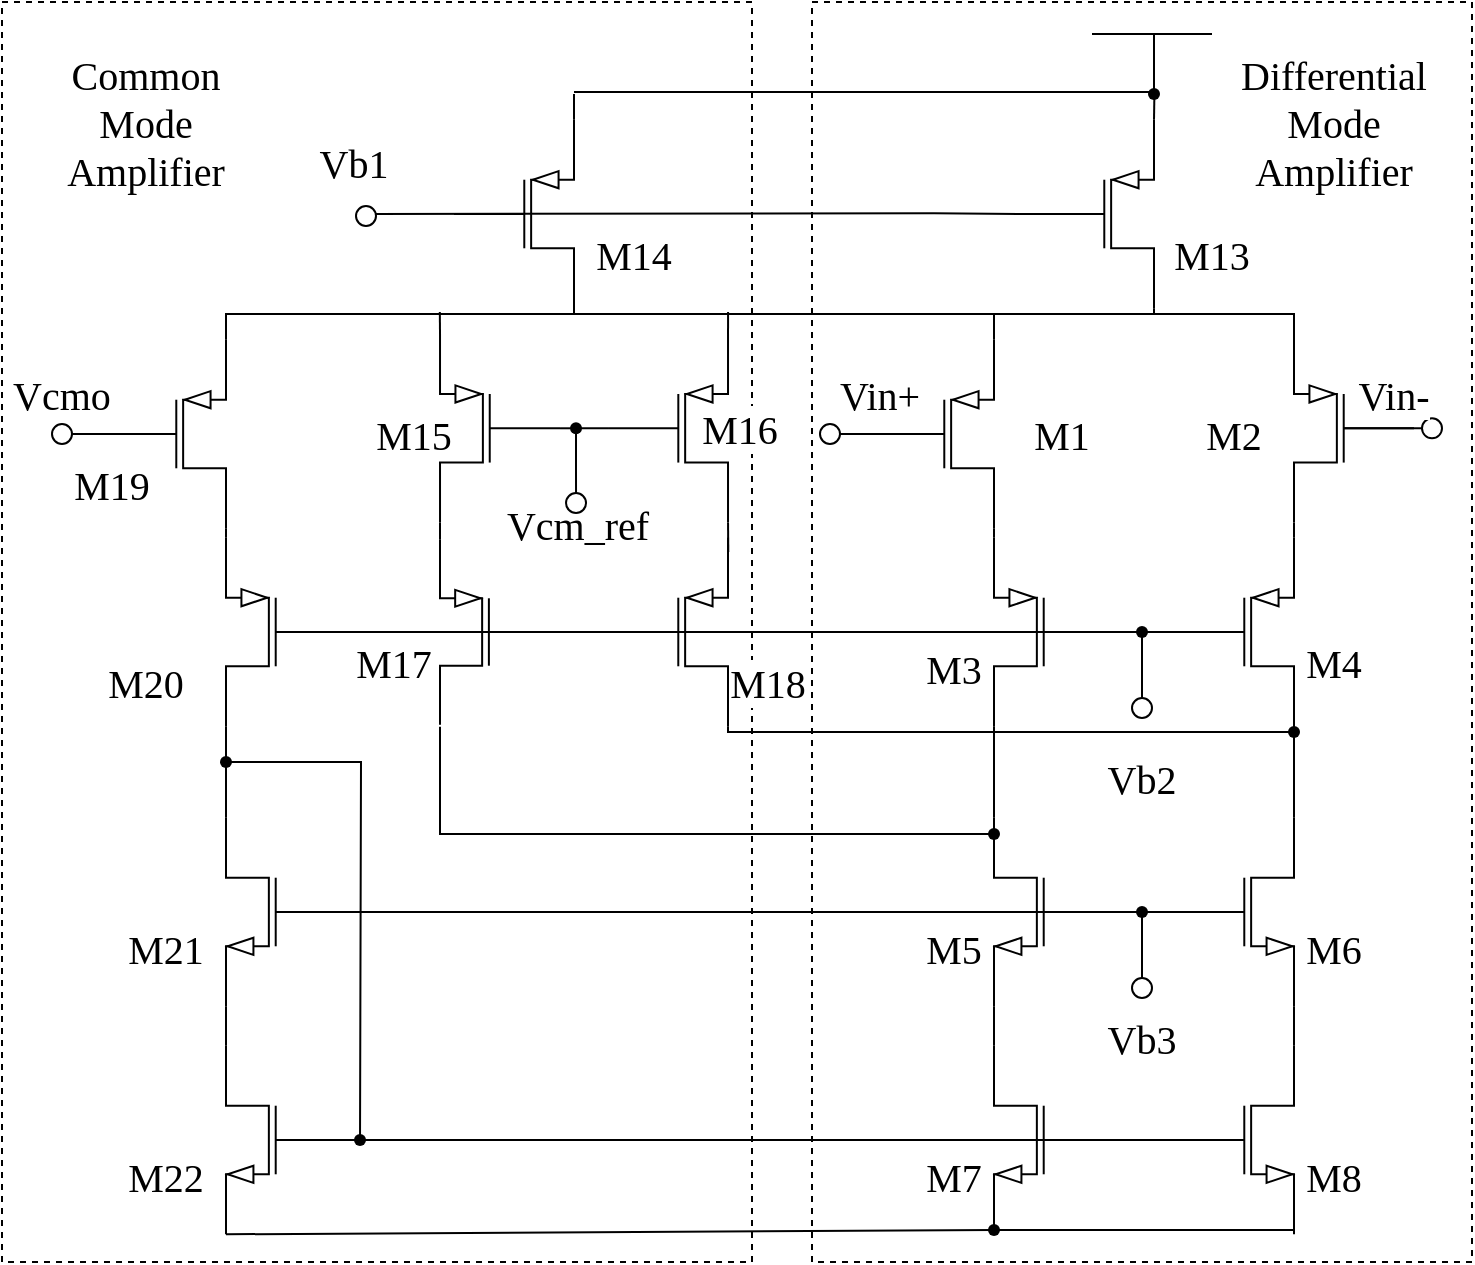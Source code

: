 <mxfile version="24.9.3">
  <diagram name="第 1 页" id="_vfEqkuIPtF0k-6MjBZb">
    <mxGraphModel dx="1077" dy="588" grid="1" gridSize="10" guides="1" tooltips="1" connect="1" arrows="1" fold="1" page="1" pageScale="1" pageWidth="827" pageHeight="1169" math="0" shadow="0">
      <root>
        <mxCell id="0" />
        <mxCell id="1" parent="0" />
        <mxCell id="kix75phdpvYNx26Edn90-56" value="" style="rounded=0;whiteSpace=wrap;html=1;fontFamily=Helvetica;fontSize=11;fontColor=default;labelBackgroundColor=default;fillColor=none;dashed=1;" parent="1" vertex="1">
          <mxGeometry x="20" y="45" width="375" height="630" as="geometry" />
        </mxCell>
        <mxCell id="kix75phdpvYNx26Edn90-54" value="" style="rounded=0;whiteSpace=wrap;html=1;fontFamily=Helvetica;fontSize=11;fontColor=default;labelBackgroundColor=default;fillColor=none;dashed=1;" parent="1" vertex="1">
          <mxGeometry x="425" y="45" width="330" height="630" as="geometry" />
        </mxCell>
        <mxCell id="2-OeauLspyQQJwICCulJ-83" value="" style="ellipse;whiteSpace=wrap;html=1;aspect=fixed;fontFamily=Helvetica;fontSize=11;fontColor=default;labelBackgroundColor=default;" parent="1" vertex="1">
          <mxGeometry x="429" y="256" width="10" height="10" as="geometry" />
        </mxCell>
        <mxCell id="2-OeauLspyQQJwICCulJ-5" style="edgeStyle=orthogonalEdgeStyle;rounded=0;orthogonalLoop=1;jettySize=auto;html=1;exitX=1;exitY=0;exitDx=0;exitDy=0;exitPerimeter=0;endArrow=none;endFill=0;" parent="1" source="2-OeauLspyQQJwICCulJ-1" edge="1">
          <mxGeometry relative="1" as="geometry">
            <mxPoint x="596.2" y="91" as="targetPoint" />
          </mxGeometry>
        </mxCell>
        <mxCell id="2-OeauLspyQQJwICCulJ-1" value="" style="verticalLabelPosition=bottom;shadow=0;dashed=0;align=center;html=1;verticalAlign=top;shape=mxgraph.electrical.transistors.pmos;pointerEvents=1;" parent="1" vertex="1">
          <mxGeometry x="536" y="101" width="60" height="100" as="geometry" />
        </mxCell>
        <mxCell id="2-OeauLspyQQJwICCulJ-2" value="" style="endArrow=none;html=1;rounded=0;" parent="1" edge="1">
          <mxGeometry width="50" height="50" relative="1" as="geometry">
            <mxPoint x="565" y="61" as="sourcePoint" />
            <mxPoint x="625" y="61" as="targetPoint" />
          </mxGeometry>
        </mxCell>
        <mxCell id="2-OeauLspyQQJwICCulJ-3" value="" style="endArrow=none;html=1;rounded=0;" parent="1" edge="1">
          <mxGeometry width="50" height="50" relative="1" as="geometry">
            <mxPoint x="330" y="90" as="sourcePoint" />
            <mxPoint x="596" y="90" as="targetPoint" />
            <Array as="points">
              <mxPoint x="596" y="90" />
            </Array>
          </mxGeometry>
        </mxCell>
        <mxCell id="2-OeauLspyQQJwICCulJ-4" value="" style="endArrow=none;html=1;rounded=0;" parent="1" source="2-OeauLspyQQJwICCulJ-11" edge="1">
          <mxGeometry width="50" height="50" relative="1" as="geometry">
            <mxPoint x="596" y="91" as="sourcePoint" />
            <mxPoint x="596" y="61" as="targetPoint" />
          </mxGeometry>
        </mxCell>
        <mxCell id="2-OeauLspyQQJwICCulJ-6" value="" style="verticalLabelPosition=bottom;shadow=0;dashed=0;align=center;html=1;verticalAlign=top;shape=mxgraph.electrical.transistors.pmos;pointerEvents=1;" parent="1" vertex="1">
          <mxGeometry x="246" y="101" width="60" height="100" as="geometry" />
        </mxCell>
        <mxCell id="2-OeauLspyQQJwICCulJ-10" value="" style="endArrow=none;html=1;rounded=0;" parent="1" target="2-OeauLspyQQJwICCulJ-11" edge="1">
          <mxGeometry width="50" height="50" relative="1" as="geometry">
            <mxPoint x="596" y="91" as="sourcePoint" />
            <mxPoint x="596" y="61" as="targetPoint" />
          </mxGeometry>
        </mxCell>
        <mxCell id="2-OeauLspyQQJwICCulJ-11" value="" style="shape=waypoint;sketch=0;fillStyle=solid;size=6;pointerEvents=1;points=[];fillColor=none;resizable=0;rotatable=0;perimeter=centerPerimeter;snapToPoint=1;fontFamily=Helvetica;fontSize=11;fontColor=default;labelBackgroundColor=default;" parent="1" vertex="1">
          <mxGeometry x="586" y="81" width="20" height="20" as="geometry" />
        </mxCell>
        <mxCell id="2-OeauLspyQQJwICCulJ-16" style="edgeStyle=orthogonalEdgeStyle;shape=connector;rounded=0;orthogonalLoop=1;jettySize=auto;html=1;exitX=1;exitY=0;exitDx=0;exitDy=0;exitPerimeter=0;strokeColor=default;align=center;verticalAlign=middle;fontFamily=Helvetica;fontSize=11;fontColor=default;labelBackgroundColor=default;endArrow=none;endFill=0;entryX=1;entryY=1;entryDx=0;entryDy=0;entryPerimeter=0;" parent="1" source="2-OeauLspyQQJwICCulJ-13" target="2-OeauLspyQQJwICCulJ-1" edge="1">
          <mxGeometry relative="1" as="geometry">
            <mxPoint x="515.667" y="201.0" as="targetPoint" />
            <Array as="points">
              <mxPoint x="516" y="201" />
              <mxPoint x="596" y="201" />
            </Array>
          </mxGeometry>
        </mxCell>
        <mxCell id="2-OeauLspyQQJwICCulJ-13" value="" style="verticalLabelPosition=bottom;shadow=0;dashed=0;align=center;html=1;verticalAlign=top;shape=mxgraph.electrical.transistors.pmos;pointerEvents=1;" parent="1" vertex="1">
          <mxGeometry x="456" y="211" width="60" height="100" as="geometry" />
        </mxCell>
        <mxCell id="2-OeauLspyQQJwICCulJ-18" style="edgeStyle=orthogonalEdgeStyle;shape=connector;rounded=0;orthogonalLoop=1;jettySize=auto;html=1;exitX=1;exitY=0;exitDx=0;exitDy=0;exitPerimeter=0;strokeColor=default;align=center;verticalAlign=middle;fontFamily=Helvetica;fontSize=11;fontColor=default;labelBackgroundColor=default;endArrow=none;endFill=0;" parent="1" source="2-OeauLspyQQJwICCulJ-17" edge="1">
          <mxGeometry relative="1" as="geometry">
            <mxPoint x="596" y="201" as="targetPoint" />
            <Array as="points">
              <mxPoint x="666" y="201" />
            </Array>
          </mxGeometry>
        </mxCell>
        <mxCell id="2-OeauLspyQQJwICCulJ-88" style="edgeStyle=orthogonalEdgeStyle;shape=connector;rounded=0;orthogonalLoop=1;jettySize=auto;html=1;exitX=0;exitY=0.5;exitDx=0;exitDy=0;exitPerimeter=0;entryX=0;entryY=0.5;entryDx=0;entryDy=0;strokeColor=default;align=center;verticalAlign=middle;fontFamily=Helvetica;fontSize=11;fontColor=default;labelBackgroundColor=default;endArrow=none;endFill=0;" parent="1" edge="1">
          <mxGeometry relative="1" as="geometry">
            <mxPoint x="691.0" y="258.14" as="sourcePoint" />
            <mxPoint x="731.0" y="258.14" as="targetPoint" />
            <Array as="points">
              <mxPoint x="712.01" y="258" />
            </Array>
          </mxGeometry>
        </mxCell>
        <mxCell id="2-OeauLspyQQJwICCulJ-17" value="" style="verticalLabelPosition=bottom;shadow=0;dashed=0;align=center;html=1;verticalAlign=top;shape=mxgraph.electrical.transistors.pmos;pointerEvents=1;flipV=0;flipH=1;" parent="1" vertex="1">
          <mxGeometry x="666" y="208.14" width="60" height="100" as="geometry" />
        </mxCell>
        <mxCell id="2-OeauLspyQQJwICCulJ-19" value="" style="verticalLabelPosition=bottom;shadow=0;dashed=0;align=center;html=1;verticalAlign=top;shape=mxgraph.electrical.transistors.pmos;pointerEvents=1;flipV=0;flipH=1;" parent="1" vertex="1">
          <mxGeometry x="516" y="310" width="60" height="100" as="geometry" />
        </mxCell>
        <mxCell id="2-OeauLspyQQJwICCulJ-30" value="" style="edgeStyle=orthogonalEdgeStyle;shape=connector;rounded=0;orthogonalLoop=1;jettySize=auto;html=1;strokeColor=default;align=center;verticalAlign=middle;fontFamily=Helvetica;fontSize=11;fontColor=default;labelBackgroundColor=default;endArrow=none;endFill=0;" parent="1" source="2-OeauLspyQQJwICCulJ-20" target="2-OeauLspyQQJwICCulJ-19" edge="1">
          <mxGeometry relative="1" as="geometry" />
        </mxCell>
        <mxCell id="2-OeauLspyQQJwICCulJ-20" value="" style="verticalLabelPosition=bottom;shadow=0;dashed=0;align=center;html=1;verticalAlign=top;shape=mxgraph.electrical.transistors.pmos;pointerEvents=1;" parent="1" vertex="1">
          <mxGeometry x="606" y="310" width="60" height="100" as="geometry" />
        </mxCell>
        <mxCell id="2-OeauLspyQQJwICCulJ-29" value="" style="edgeStyle=orthogonalEdgeStyle;shape=connector;rounded=0;orthogonalLoop=1;jettySize=auto;html=1;strokeColor=default;align=center;verticalAlign=middle;fontFamily=Helvetica;fontSize=11;fontColor=default;labelBackgroundColor=default;endArrow=none;endFill=0;" parent="1" source="2-OeauLspyQQJwICCulJ-21" target="2-OeauLspyQQJwICCulJ-22" edge="1">
          <mxGeometry relative="1" as="geometry" />
        </mxCell>
        <mxCell id="2-OeauLspyQQJwICCulJ-21" value="" style="verticalLabelPosition=bottom;shadow=0;dashed=0;align=center;html=1;verticalAlign=top;shape=mxgraph.electrical.transistors.nmos;pointerEvents=1;fontFamily=Helvetica;fontSize=11;fontColor=default;labelBackgroundColor=default;" parent="1" vertex="1">
          <mxGeometry x="606" y="450" width="60" height="100" as="geometry" />
        </mxCell>
        <mxCell id="2-OeauLspyQQJwICCulJ-22" value="" style="verticalLabelPosition=bottom;shadow=0;dashed=0;align=center;html=1;verticalAlign=top;shape=mxgraph.electrical.transistors.nmos;pointerEvents=1;fontFamily=Helvetica;fontSize=11;fontColor=default;labelBackgroundColor=default;flipH=1;" parent="1" vertex="1">
          <mxGeometry x="516" y="450" width="60" height="100" as="geometry" />
        </mxCell>
        <mxCell id="2-OeauLspyQQJwICCulJ-28" value="" style="edgeStyle=orthogonalEdgeStyle;shape=connector;rounded=0;orthogonalLoop=1;jettySize=auto;html=1;strokeColor=default;align=center;verticalAlign=middle;fontFamily=Helvetica;fontSize=11;fontColor=default;labelBackgroundColor=default;endArrow=none;endFill=0;" parent="1" source="2-OeauLspyQQJwICCulJ-23" target="2-OeauLspyQQJwICCulJ-24" edge="1">
          <mxGeometry relative="1" as="geometry" />
        </mxCell>
        <mxCell id="2-OeauLspyQQJwICCulJ-23" value="" style="verticalLabelPosition=bottom;shadow=0;dashed=0;align=center;html=1;verticalAlign=top;shape=mxgraph.electrical.transistors.nmos;pointerEvents=1;fontFamily=Helvetica;fontSize=11;fontColor=default;labelBackgroundColor=default;flipH=1;" parent="1" vertex="1">
          <mxGeometry x="516" y="564" width="60" height="100" as="geometry" />
        </mxCell>
        <mxCell id="2-OeauLspyQQJwICCulJ-24" value="" style="verticalLabelPosition=bottom;shadow=0;dashed=0;align=center;html=1;verticalAlign=top;shape=mxgraph.electrical.transistors.nmos;pointerEvents=1;fontFamily=Helvetica;fontSize=11;fontColor=default;labelBackgroundColor=default;flipH=0;" parent="1" vertex="1">
          <mxGeometry x="606" y="564" width="60" height="100" as="geometry" />
        </mxCell>
        <mxCell id="2-OeauLspyQQJwICCulJ-25" style="edgeStyle=orthogonalEdgeStyle;shape=connector;rounded=0;orthogonalLoop=1;jettySize=auto;html=1;exitX=1;exitY=1;exitDx=0;exitDy=0;exitPerimeter=0;entryX=1;entryY=0;entryDx=0;entryDy=0;entryPerimeter=0;strokeColor=default;align=center;verticalAlign=middle;fontFamily=Helvetica;fontSize=11;fontColor=default;labelBackgroundColor=default;endArrow=none;endFill=0;" parent="1" source="2-OeauLspyQQJwICCulJ-13" target="2-OeauLspyQQJwICCulJ-19" edge="1">
          <mxGeometry relative="1" as="geometry" />
        </mxCell>
        <mxCell id="2-OeauLspyQQJwICCulJ-26" style="edgeStyle=orthogonalEdgeStyle;shape=connector;rounded=0;orthogonalLoop=1;jettySize=auto;html=1;exitDx=0;exitDy=0;exitPerimeter=0;entryX=1;entryY=0;entryDx=0;entryDy=0;entryPerimeter=0;strokeColor=default;align=center;verticalAlign=middle;fontFamily=Helvetica;fontSize=11;fontColor=default;labelBackgroundColor=default;endArrow=none;endFill=0;" parent="1" target="2-OeauLspyQQJwICCulJ-22" edge="1">
          <mxGeometry relative="1" as="geometry">
            <mxPoint x="516" y="425" as="sourcePoint" />
          </mxGeometry>
        </mxCell>
        <mxCell id="2-OeauLspyQQJwICCulJ-27" style="edgeStyle=orthogonalEdgeStyle;shape=connector;rounded=0;orthogonalLoop=1;jettySize=auto;html=1;exitX=1;exitY=1;exitDx=0;exitDy=0;exitPerimeter=0;entryX=1;entryY=0;entryDx=0;entryDy=0;entryPerimeter=0;strokeColor=default;align=center;verticalAlign=middle;fontFamily=Helvetica;fontSize=11;fontColor=default;labelBackgroundColor=default;endArrow=none;endFill=0;" parent="1" source="2-OeauLspyQQJwICCulJ-22" target="2-OeauLspyQQJwICCulJ-23" edge="1">
          <mxGeometry relative="1" as="geometry" />
        </mxCell>
        <mxCell id="2-OeauLspyQQJwICCulJ-32" style="edgeStyle=orthogonalEdgeStyle;shape=connector;rounded=0;orthogonalLoop=1;jettySize=auto;html=1;exitX=1;exitY=0;exitDx=0;exitDy=0;exitPerimeter=0;entryX=1;entryY=1;entryDx=0;entryDy=0;entryPerimeter=0;strokeColor=default;align=center;verticalAlign=middle;fontFamily=Helvetica;fontSize=11;fontColor=default;labelBackgroundColor=default;endArrow=none;endFill=0;" parent="1" source="2-OeauLspyQQJwICCulJ-20" target="2-OeauLspyQQJwICCulJ-17" edge="1">
          <mxGeometry relative="1" as="geometry" />
        </mxCell>
        <mxCell id="2-OeauLspyQQJwICCulJ-33" style="edgeStyle=orthogonalEdgeStyle;shape=connector;rounded=0;orthogonalLoop=1;jettySize=auto;html=1;exitDx=0;exitDy=0;exitPerimeter=0;entryX=1;entryY=0;entryDx=0;entryDy=0;entryPerimeter=0;strokeColor=default;align=center;verticalAlign=middle;fontFamily=Helvetica;fontSize=11;fontColor=default;labelBackgroundColor=default;endArrow=none;endFill=0;" parent="1" target="2-OeauLspyQQJwICCulJ-21" edge="1">
          <mxGeometry relative="1" as="geometry">
            <mxPoint x="666" y="425" as="sourcePoint" />
          </mxGeometry>
        </mxCell>
        <mxCell id="2-OeauLspyQQJwICCulJ-34" style="edgeStyle=orthogonalEdgeStyle;shape=connector;rounded=0;orthogonalLoop=1;jettySize=auto;html=1;exitX=1;exitY=1;exitDx=0;exitDy=0;exitPerimeter=0;entryX=1;entryY=0;entryDx=0;entryDy=0;entryPerimeter=0;strokeColor=default;align=center;verticalAlign=middle;fontFamily=Helvetica;fontSize=11;fontColor=default;labelBackgroundColor=default;endArrow=none;endFill=0;" parent="1" source="2-OeauLspyQQJwICCulJ-21" target="2-OeauLspyQQJwICCulJ-24" edge="1">
          <mxGeometry relative="1" as="geometry" />
        </mxCell>
        <mxCell id="2-OeauLspyQQJwICCulJ-37" value="" style="endArrow=none;html=1;rounded=0;exitX=1;exitY=1;exitDx=0;exitDy=0;exitPerimeter=0;" parent="1" source="kix75phdpvYNx26Edn90-7" target="2-OeauLspyQQJwICCulJ-36" edge="1">
          <mxGeometry width="50" height="50" relative="1" as="geometry">
            <mxPoint x="316" y="661.143" as="sourcePoint" />
            <mxPoint x="896" y="661" as="targetPoint" />
            <Array as="points" />
          </mxGeometry>
        </mxCell>
        <mxCell id="2-OeauLspyQQJwICCulJ-36" value="" style="shape=waypoint;sketch=0;fillStyle=solid;size=6;pointerEvents=1;points=[];fillColor=none;resizable=0;rotatable=0;perimeter=centerPerimeter;snapToPoint=1;fontFamily=Helvetica;fontSize=11;fontColor=default;labelBackgroundColor=default;" parent="1" vertex="1">
          <mxGeometry x="506" y="649" width="20" height="20" as="geometry" />
        </mxCell>
        <mxCell id="2-OeauLspyQQJwICCulJ-39" value="" style="endArrow=none;html=1;rounded=0;" parent="1" source="2-OeauLspyQQJwICCulJ-36" edge="1">
          <mxGeometry width="50" height="50" relative="1" as="geometry">
            <mxPoint x="516" y="659" as="sourcePoint" />
            <mxPoint x="666" y="659" as="targetPoint" />
            <Array as="points" />
          </mxGeometry>
        </mxCell>
        <mxCell id="2-OeauLspyQQJwICCulJ-45" style="edgeStyle=orthogonalEdgeStyle;shape=connector;rounded=0;orthogonalLoop=1;jettySize=auto;html=1;exitX=1;exitY=0;exitDx=0;exitDy=0;exitPerimeter=0;entryX=0.271;entryY=0.272;entryDx=0;entryDy=0;entryPerimeter=0;strokeColor=default;align=center;verticalAlign=middle;fontFamily=Helvetica;fontSize=11;fontColor=default;labelBackgroundColor=default;endArrow=none;endFill=0;" parent="1" source="2-OeauLspyQQJwICCulJ-6" edge="1">
          <mxGeometry relative="1" as="geometry">
            <mxPoint x="306" y="91" as="targetPoint" />
          </mxGeometry>
        </mxCell>
        <mxCell id="2-OeauLspyQQJwICCulJ-54" value="" style="edgeStyle=orthogonalEdgeStyle;shape=connector;rounded=0;orthogonalLoop=1;jettySize=auto;html=1;exitDx=0;exitDy=0;exitPerimeter=0;entryDx=0;entryDy=0;entryPerimeter=0;strokeColor=default;align=center;verticalAlign=middle;fontFamily=Helvetica;fontSize=11;fontColor=default;labelBackgroundColor=default;endArrow=none;endFill=0;" parent="1" source="8Mx9UTNkvWLHWeWhvfJE-20" edge="1">
          <mxGeometry relative="1" as="geometry">
            <mxPoint x="666" y="407" as="sourcePoint" />
            <mxPoint x="666" y="425" as="targetPoint" />
          </mxGeometry>
        </mxCell>
        <mxCell id="2-OeauLspyQQJwICCulJ-57" value="" style="edgeStyle=orthogonalEdgeStyle;shape=connector;rounded=0;orthogonalLoop=1;jettySize=auto;html=1;exitX=1;exitY=1;exitDx=0;exitDy=0;exitPerimeter=0;entryDx=0;entryDy=0;entryPerimeter=0;strokeColor=default;align=center;verticalAlign=middle;fontFamily=Helvetica;fontSize=11;fontColor=default;labelBackgroundColor=default;endArrow=none;endFill=0;" parent="1" source="2-OeauLspyQQJwICCulJ-19" edge="1">
          <mxGeometry relative="1" as="geometry">
            <mxPoint x="516" y="407" as="sourcePoint" />
            <mxPoint x="516" y="425" as="targetPoint" />
          </mxGeometry>
        </mxCell>
        <mxCell id="2-OeauLspyQQJwICCulJ-70" value="" style="endArrow=none;html=1;rounded=0;entryX=0;entryY=0.5;entryDx=0;entryDy=0;entryPerimeter=0;" parent="1" target="2-OeauLspyQQJwICCulJ-1" edge="1">
          <mxGeometry width="50" height="50" relative="1" as="geometry">
            <mxPoint x="206" y="151" as="sourcePoint" />
            <mxPoint x="836" y="151" as="targetPoint" />
            <Array as="points">
              <mxPoint x="486" y="150.66" />
            </Array>
          </mxGeometry>
        </mxCell>
        <mxCell id="2-OeauLspyQQJwICCulJ-87" value="" style="ellipse;whiteSpace=wrap;html=1;aspect=fixed;fontFamily=Helvetica;fontSize=11;fontColor=default;labelBackgroundColor=default;" parent="1" vertex="1">
          <mxGeometry x="730" y="253.14" width="10" height="10" as="geometry" />
        </mxCell>
        <mxCell id="2-OeauLspyQQJwICCulJ-89" value="" style="ellipse;whiteSpace=wrap;html=1;aspect=fixed;fontFamily=Helvetica;fontSize=11;fontColor=default;labelBackgroundColor=default;" parent="1" vertex="1">
          <mxGeometry x="197" y="147" width="10" height="10" as="geometry" />
        </mxCell>
        <mxCell id="2-OeauLspyQQJwICCulJ-110" value="Vin+" style="text;html=1;align=center;verticalAlign=middle;whiteSpace=wrap;rounded=0;fontFamily=Times New Roman;fontSize=20;fontColor=default;labelBackgroundColor=default;" parent="1" vertex="1">
          <mxGeometry x="429" y="226" width="60" height="30" as="geometry" />
        </mxCell>
        <mxCell id="2-OeauLspyQQJwICCulJ-111" value="Vin-" style="text;html=1;align=center;verticalAlign=middle;whiteSpace=wrap;rounded=0;fontFamily=Times New Roman;fontSize=20;fontColor=default;labelBackgroundColor=default;" parent="1" vertex="1">
          <mxGeometry x="686.01" y="226" width="60" height="30" as="geometry" />
        </mxCell>
        <mxCell id="2-OeauLspyQQJwICCulJ-112" value="Vb1" style="text;html=1;align=center;verticalAlign=middle;whiteSpace=wrap;rounded=0;fontFamily=Times New Roman;fontSize=20;fontColor=default;labelBackgroundColor=default;" parent="1" vertex="1">
          <mxGeometry x="166.01" y="110" width="60" height="30" as="geometry" />
        </mxCell>
        <mxCell id="2-OeauLspyQQJwICCulJ-113" value="Vb2" style="text;html=1;align=center;verticalAlign=middle;whiteSpace=wrap;rounded=0;fontFamily=Times New Roman;fontSize=20;fontColor=default;labelBackgroundColor=default;" parent="1" vertex="1">
          <mxGeometry x="560" y="417.5" width="60" height="30" as="geometry" />
        </mxCell>
        <mxCell id="2-OeauLspyQQJwICCulJ-119" style="edgeStyle=orthogonalEdgeStyle;shape=connector;rounded=0;orthogonalLoop=1;jettySize=auto;html=1;strokeColor=default;align=center;verticalAlign=middle;fontFamily=Helvetica;fontSize=11;fontColor=default;labelBackgroundColor=default;endArrow=none;endFill=0;" parent="1" edge="1">
          <mxGeometry relative="1" as="geometry">
            <mxPoint x="590" y="360" as="targetPoint" />
            <mxPoint x="590.01" y="393" as="sourcePoint" />
          </mxGeometry>
        </mxCell>
        <mxCell id="2-OeauLspyQQJwICCulJ-120" value="" style="ellipse;whiteSpace=wrap;html=1;aspect=fixed;fontFamily=Helvetica;fontSize=11;fontColor=default;labelBackgroundColor=default;rotation=-90;" parent="1" vertex="1">
          <mxGeometry x="585" y="393" width="10" height="10" as="geometry" />
        </mxCell>
        <mxCell id="2-OeauLspyQQJwICCulJ-121" value="" style="shape=waypoint;sketch=0;fillStyle=solid;size=6;pointerEvents=1;points=[];fillColor=none;resizable=0;rotatable=0;perimeter=centerPerimeter;snapToPoint=1;fontFamily=Helvetica;fontSize=11;fontColor=default;labelBackgroundColor=default;rotation=-90;" parent="1" vertex="1">
          <mxGeometry x="580" y="350" width="20" height="20" as="geometry" />
        </mxCell>
        <mxCell id="2-OeauLspyQQJwICCulJ-123" value="" style="edgeStyle=orthogonalEdgeStyle;shape=connector;rounded=0;orthogonalLoop=1;jettySize=auto;html=1;strokeColor=default;align=center;verticalAlign=middle;fontFamily=Helvetica;fontSize=11;fontColor=default;labelBackgroundColor=default;endArrow=none;endFill=0;" parent="1" edge="1">
          <mxGeometry relative="1" as="geometry">
            <mxPoint x="606" y="500" as="sourcePoint" />
            <mxPoint x="576" y="500" as="targetPoint" />
          </mxGeometry>
        </mxCell>
        <mxCell id="2-OeauLspyQQJwICCulJ-124" value="Vb3" style="text;html=1;align=center;verticalAlign=middle;whiteSpace=wrap;rounded=0;fontFamily=Times New Roman;fontSize=20;fontColor=default;labelBackgroundColor=default;" parent="1" vertex="1">
          <mxGeometry x="560" y="547.5" width="60" height="30" as="geometry" />
        </mxCell>
        <mxCell id="2-OeauLspyQQJwICCulJ-125" style="edgeStyle=orthogonalEdgeStyle;shape=connector;rounded=0;orthogonalLoop=1;jettySize=auto;html=1;strokeColor=default;align=center;verticalAlign=middle;fontFamily=Helvetica;fontSize=11;fontColor=default;labelBackgroundColor=default;endArrow=none;endFill=0;" parent="1" source="2-OeauLspyQQJwICCulJ-126" edge="1">
          <mxGeometry relative="1" as="geometry">
            <mxPoint x="590" y="500" as="targetPoint" />
          </mxGeometry>
        </mxCell>
        <mxCell id="2-OeauLspyQQJwICCulJ-126" value="" style="ellipse;whiteSpace=wrap;html=1;aspect=fixed;fontFamily=Helvetica;fontSize=11;fontColor=default;labelBackgroundColor=default;rotation=-90;" parent="1" vertex="1">
          <mxGeometry x="585" y="533" width="10" height="10" as="geometry" />
        </mxCell>
        <mxCell id="2-OeauLspyQQJwICCulJ-127" value="" style="shape=waypoint;sketch=0;fillStyle=solid;size=6;pointerEvents=1;points=[];fillColor=none;resizable=0;rotatable=0;perimeter=centerPerimeter;snapToPoint=1;fontFamily=Helvetica;fontSize=11;fontColor=default;labelBackgroundColor=default;rotation=-90;" parent="1" vertex="1">
          <mxGeometry x="580" y="490" width="20" height="20" as="geometry" />
        </mxCell>
        <mxCell id="2-OeauLspyQQJwICCulJ-136" value="M1" style="text;html=1;align=center;verticalAlign=middle;whiteSpace=wrap;rounded=0;fontFamily=Times New Roman;fontSize=20;fontColor=default;labelBackgroundColor=default;" parent="1" vertex="1">
          <mxGeometry x="520" y="246" width="60" height="30" as="geometry" />
        </mxCell>
        <mxCell id="2-OeauLspyQQJwICCulJ-137" value="M2" style="text;html=1;align=center;verticalAlign=middle;whiteSpace=wrap;rounded=0;fontFamily=Times New Roman;fontSize=20;fontColor=default;labelBackgroundColor=default;" parent="1" vertex="1">
          <mxGeometry x="606" y="246" width="60" height="30" as="geometry" />
        </mxCell>
        <mxCell id="2-OeauLspyQQJwICCulJ-138" value="M3" style="text;html=1;align=center;verticalAlign=middle;whiteSpace=wrap;rounded=0;fontFamily=Times New Roman;fontSize=20;fontColor=default;labelBackgroundColor=default;" parent="1" vertex="1">
          <mxGeometry x="466" y="363" width="60" height="30" as="geometry" />
        </mxCell>
        <mxCell id="2-OeauLspyQQJwICCulJ-139" value="M4" style="text;html=1;align=center;verticalAlign=middle;whiteSpace=wrap;rounded=0;fontFamily=Times New Roman;fontSize=20;fontColor=default;labelBackgroundColor=default;" parent="1" vertex="1">
          <mxGeometry x="656" y="360" width="60" height="30" as="geometry" />
        </mxCell>
        <mxCell id="2-OeauLspyQQJwICCulJ-140" value="M5" style="text;html=1;align=center;verticalAlign=middle;whiteSpace=wrap;rounded=0;fontFamily=Times New Roman;fontSize=20;fontColor=default;labelBackgroundColor=default;" parent="1" vertex="1">
          <mxGeometry x="466" y="503" width="60" height="30" as="geometry" />
        </mxCell>
        <mxCell id="2-OeauLspyQQJwICCulJ-141" value="M6" style="text;html=1;align=center;verticalAlign=middle;whiteSpace=wrap;rounded=0;fontFamily=Times New Roman;fontSize=20;fontColor=default;labelBackgroundColor=default;" parent="1" vertex="1">
          <mxGeometry x="656" y="503" width="60" height="30" as="geometry" />
        </mxCell>
        <mxCell id="2-OeauLspyQQJwICCulJ-142" value="M7" style="text;html=1;align=center;verticalAlign=middle;whiteSpace=wrap;rounded=0;fontFamily=Times New Roman;fontSize=20;fontColor=default;labelBackgroundColor=default;" parent="1" vertex="1">
          <mxGeometry x="466" y="617" width="60" height="30" as="geometry" />
        </mxCell>
        <mxCell id="2-OeauLspyQQJwICCulJ-143" value="M8" style="text;html=1;align=center;verticalAlign=middle;whiteSpace=wrap;rounded=0;fontFamily=Times New Roman;fontSize=20;fontColor=default;labelBackgroundColor=default;" parent="1" vertex="1">
          <mxGeometry x="656" y="617" width="60" height="30" as="geometry" />
        </mxCell>
        <mxCell id="2-OeauLspyQQJwICCulJ-146" value="M14" style="text;html=1;align=center;verticalAlign=middle;whiteSpace=wrap;rounded=0;fontFamily=Times New Roman;fontSize=20;fontColor=default;labelBackgroundColor=default;" parent="1" vertex="1">
          <mxGeometry x="306" y="156" width="60" height="30" as="geometry" />
        </mxCell>
        <mxCell id="2-OeauLspyQQJwICCulJ-148" value="M13" style="text;html=1;align=center;verticalAlign=middle;whiteSpace=wrap;rounded=0;fontFamily=Times New Roman;fontSize=20;fontColor=default;labelBackgroundColor=default;" parent="1" vertex="1">
          <mxGeometry x="595" y="156" width="60" height="30" as="geometry" />
        </mxCell>
        <mxCell id="kix75phdpvYNx26Edn90-1" style="edgeStyle=orthogonalEdgeStyle;rounded=0;orthogonalLoop=1;jettySize=auto;html=1;exitX=0;exitY=0.5;exitDx=0;exitDy=0;exitPerimeter=0;entryX=1;entryY=0.5;entryDx=0;entryDy=0;endArrow=none;endFill=0;" parent="1" source="2-OeauLspyQQJwICCulJ-13" target="2-OeauLspyQQJwICCulJ-83" edge="1">
          <mxGeometry relative="1" as="geometry" />
        </mxCell>
        <mxCell id="kix75phdpvYNx26Edn90-3" value="" style="ellipse;whiteSpace=wrap;html=1;aspect=fixed;fontFamily=Helvetica;fontSize=11;fontColor=default;labelBackgroundColor=default;" parent="1" vertex="1">
          <mxGeometry x="45.0" y="256" width="10" height="10" as="geometry" />
        </mxCell>
        <mxCell id="kix75phdpvYNx26Edn90-28" style="edgeStyle=orthogonalEdgeStyle;shape=connector;rounded=0;orthogonalLoop=1;jettySize=auto;html=1;exitX=1;exitY=0;exitDx=0;exitDy=0;exitPerimeter=0;strokeColor=default;align=center;verticalAlign=middle;fontFamily=Helvetica;fontSize=11;fontColor=default;labelBackgroundColor=default;endArrow=none;endFill=0;" parent="1" edge="1">
          <mxGeometry relative="1" as="geometry">
            <mxPoint x="522" y="201" as="targetPoint" />
            <mxPoint x="132" y="213.857" as="sourcePoint" />
            <Array as="points">
              <mxPoint x="132" y="214" />
              <mxPoint x="132" y="201" />
            </Array>
          </mxGeometry>
        </mxCell>
        <mxCell id="kix75phdpvYNx26Edn90-4" value="" style="verticalLabelPosition=bottom;shadow=0;dashed=0;align=center;html=1;verticalAlign=top;shape=mxgraph.electrical.transistors.pmos;pointerEvents=1;" parent="1" vertex="1">
          <mxGeometry x="72.0" y="211" width="60" height="100" as="geometry" />
        </mxCell>
        <mxCell id="kix75phdpvYNx26Edn90-22" style="edgeStyle=orthogonalEdgeStyle;shape=connector;rounded=0;orthogonalLoop=1;jettySize=auto;html=1;exitX=0;exitY=0.5;exitDx=0;exitDy=0;exitPerimeter=0;strokeColor=default;align=center;verticalAlign=middle;fontFamily=Helvetica;fontSize=11;fontColor=default;labelBackgroundColor=default;endArrow=none;endFill=0;" parent="1" source="kix75phdpvYNx26Edn90-5" target="2-OeauLspyQQJwICCulJ-121" edge="1">
          <mxGeometry relative="1" as="geometry" />
        </mxCell>
        <mxCell id="kix75phdpvYNx26Edn90-5" value="" style="verticalLabelPosition=bottom;shadow=0;dashed=0;align=center;html=1;verticalAlign=top;shape=mxgraph.electrical.transistors.pmos;pointerEvents=1;flipV=0;flipH=1;" parent="1" vertex="1">
          <mxGeometry x="132" y="310" width="60" height="100" as="geometry" />
        </mxCell>
        <mxCell id="kix75phdpvYNx26Edn90-24" style="edgeStyle=orthogonalEdgeStyle;shape=connector;rounded=0;orthogonalLoop=1;jettySize=auto;html=1;exitX=0;exitY=0.5;exitDx=0;exitDy=0;exitPerimeter=0;strokeColor=default;align=center;verticalAlign=middle;fontFamily=Helvetica;fontSize=11;fontColor=default;labelBackgroundColor=default;endArrow=none;endFill=0;" parent="1" source="kix75phdpvYNx26Edn90-6" target="2-OeauLspyQQJwICCulJ-127" edge="1">
          <mxGeometry relative="1" as="geometry" />
        </mxCell>
        <mxCell id="kix75phdpvYNx26Edn90-6" value="" style="verticalLabelPosition=bottom;shadow=0;dashed=0;align=center;html=1;verticalAlign=top;shape=mxgraph.electrical.transistors.nmos;pointerEvents=1;fontFamily=Helvetica;fontSize=11;fontColor=default;labelBackgroundColor=default;flipH=1;" parent="1" vertex="1">
          <mxGeometry x="132" y="450" width="60" height="100" as="geometry" />
        </mxCell>
        <mxCell id="kix75phdpvYNx26Edn90-7" value="" style="verticalLabelPosition=bottom;shadow=0;dashed=0;align=center;html=1;verticalAlign=top;shape=mxgraph.electrical.transistors.nmos;pointerEvents=1;fontFamily=Helvetica;fontSize=11;fontColor=default;labelBackgroundColor=default;flipH=1;" parent="1" vertex="1">
          <mxGeometry x="132" y="564" width="60" height="100" as="geometry" />
        </mxCell>
        <mxCell id="kix75phdpvYNx26Edn90-8" style="edgeStyle=orthogonalEdgeStyle;shape=connector;rounded=0;orthogonalLoop=1;jettySize=auto;html=1;exitX=1;exitY=1;exitDx=0;exitDy=0;exitPerimeter=0;entryX=1;entryY=0;entryDx=0;entryDy=0;entryPerimeter=0;strokeColor=default;align=center;verticalAlign=middle;fontFamily=Helvetica;fontSize=11;fontColor=default;labelBackgroundColor=default;endArrow=none;endFill=0;" parent="1" source="kix75phdpvYNx26Edn90-4" target="kix75phdpvYNx26Edn90-5" edge="1">
          <mxGeometry relative="1" as="geometry" />
        </mxCell>
        <mxCell id="kix75phdpvYNx26Edn90-9" style="edgeStyle=orthogonalEdgeStyle;shape=connector;rounded=0;orthogonalLoop=1;jettySize=auto;html=1;exitDx=0;exitDy=0;exitPerimeter=0;entryX=1;entryY=0;entryDx=0;entryDy=0;entryPerimeter=0;strokeColor=default;align=center;verticalAlign=middle;fontFamily=Helvetica;fontSize=11;fontColor=default;labelBackgroundColor=default;endArrow=none;endFill=0;" parent="1" source="kix75phdpvYNx26Edn90-14" target="kix75phdpvYNx26Edn90-6" edge="1">
          <mxGeometry relative="1" as="geometry" />
        </mxCell>
        <mxCell id="kix75phdpvYNx26Edn90-10" style="edgeStyle=orthogonalEdgeStyle;shape=connector;rounded=0;orthogonalLoop=1;jettySize=auto;html=1;exitX=1;exitY=1;exitDx=0;exitDy=0;exitPerimeter=0;entryX=1;entryY=0;entryDx=0;entryDy=0;entryPerimeter=0;strokeColor=default;align=center;verticalAlign=middle;fontFamily=Helvetica;fontSize=11;fontColor=default;labelBackgroundColor=default;endArrow=none;endFill=0;" parent="1" source="kix75phdpvYNx26Edn90-6" target="kix75phdpvYNx26Edn90-7" edge="1">
          <mxGeometry relative="1" as="geometry" />
        </mxCell>
        <mxCell id="kix75phdpvYNx26Edn90-13" value="" style="edgeStyle=orthogonalEdgeStyle;shape=connector;rounded=0;orthogonalLoop=1;jettySize=auto;html=1;exitX=1;exitY=1;exitDx=0;exitDy=0;exitPerimeter=0;entryDx=0;entryDy=0;entryPerimeter=0;strokeColor=default;align=center;verticalAlign=middle;fontFamily=Helvetica;fontSize=11;fontColor=default;labelBackgroundColor=default;endArrow=none;endFill=0;" parent="1" source="kix75phdpvYNx26Edn90-5" target="kix75phdpvYNx26Edn90-14" edge="1">
          <mxGeometry relative="1" as="geometry">
            <mxPoint x="132" y="407" as="sourcePoint" />
            <mxPoint x="132" y="453" as="targetPoint" />
          </mxGeometry>
        </mxCell>
        <mxCell id="kix75phdpvYNx26Edn90-25" style="edgeStyle=orthogonalEdgeStyle;shape=connector;rounded=0;orthogonalLoop=1;jettySize=auto;html=1;strokeColor=default;align=center;verticalAlign=middle;fontFamily=Helvetica;fontSize=11;fontColor=default;labelBackgroundColor=default;endArrow=none;endFill=0;" parent="1" source="kix75phdpvYNx26Edn90-14" edge="1">
          <mxGeometry relative="1" as="geometry">
            <mxPoint x="199.01" y="614" as="targetPoint" />
          </mxGeometry>
        </mxCell>
        <mxCell id="kix75phdpvYNx26Edn90-14" value="" style="shape=waypoint;sketch=0;fillStyle=solid;size=6;pointerEvents=1;points=[];fillColor=none;resizable=0;rotatable=0;perimeter=centerPerimeter;snapToPoint=1;fontFamily=Helvetica;fontSize=11;fontColor=default;labelBackgroundColor=default;" parent="1" vertex="1">
          <mxGeometry x="122" y="415" width="20" height="20" as="geometry" />
        </mxCell>
        <mxCell id="kix75phdpvYNx26Edn90-15" value="Vcmo" style="text;html=1;align=center;verticalAlign=middle;whiteSpace=wrap;rounded=0;fontFamily=Times New Roman;fontSize=20;fontColor=default;labelBackgroundColor=default;" parent="1" vertex="1">
          <mxGeometry x="20.0" y="226" width="60" height="30" as="geometry" />
        </mxCell>
        <mxCell id="kix75phdpvYNx26Edn90-16" value="M19" style="text;html=1;align=center;verticalAlign=middle;whiteSpace=wrap;rounded=0;fontFamily=Times New Roman;fontSize=20;fontColor=default;labelBackgroundColor=default;" parent="1" vertex="1">
          <mxGeometry x="45.0" y="270.5" width="60" height="30" as="geometry" />
        </mxCell>
        <mxCell id="kix75phdpvYNx26Edn90-17" value="M20" style="text;html=1;align=center;verticalAlign=middle;whiteSpace=wrap;rounded=0;fontFamily=Times New Roman;fontSize=20;fontColor=default;labelBackgroundColor=default;" parent="1" vertex="1">
          <mxGeometry x="62.0" y="370" width="60" height="30" as="geometry" />
        </mxCell>
        <mxCell id="kix75phdpvYNx26Edn90-18" value="M21" style="text;html=1;align=center;verticalAlign=middle;whiteSpace=wrap;rounded=0;fontFamily=Times New Roman;fontSize=20;fontColor=default;labelBackgroundColor=default;" parent="1" vertex="1">
          <mxGeometry x="72.0" y="503" width="60" height="30" as="geometry" />
        </mxCell>
        <mxCell id="kix75phdpvYNx26Edn90-19" value="M22" style="text;html=1;align=center;verticalAlign=middle;whiteSpace=wrap;rounded=0;fontFamily=Times New Roman;fontSize=20;fontColor=default;labelBackgroundColor=default;" parent="1" vertex="1">
          <mxGeometry x="72.0" y="617" width="60" height="30" as="geometry" />
        </mxCell>
        <mxCell id="kix75phdpvYNx26Edn90-20" style="edgeStyle=orthogonalEdgeStyle;rounded=0;orthogonalLoop=1;jettySize=auto;html=1;exitX=0;exitY=0.5;exitDx=0;exitDy=0;exitPerimeter=0;entryX=1;entryY=0.5;entryDx=0;entryDy=0;endArrow=none;endFill=0;" parent="1" source="kix75phdpvYNx26Edn90-4" target="kix75phdpvYNx26Edn90-3" edge="1">
          <mxGeometry relative="1" as="geometry" />
        </mxCell>
        <mxCell id="kix75phdpvYNx26Edn90-23" style="edgeStyle=orthogonalEdgeStyle;shape=connector;rounded=0;orthogonalLoop=1;jettySize=auto;html=1;exitDx=0;exitDy=0;exitPerimeter=0;entryX=0;entryY=0.5;entryDx=0;entryDy=0;entryPerimeter=0;strokeColor=default;align=center;verticalAlign=middle;fontFamily=Helvetica;fontSize=11;fontColor=default;labelBackgroundColor=default;endArrow=none;endFill=0;" parent="1" source="kix75phdpvYNx26Edn90-26" target="2-OeauLspyQQJwICCulJ-24" edge="1">
          <mxGeometry relative="1" as="geometry" />
        </mxCell>
        <mxCell id="kix75phdpvYNx26Edn90-27" value="" style="edgeStyle=orthogonalEdgeStyle;shape=connector;rounded=0;orthogonalLoop=1;jettySize=auto;html=1;exitX=0;exitY=0.5;exitDx=0;exitDy=0;exitPerimeter=0;entryDx=0;entryDy=0;entryPerimeter=0;strokeColor=default;align=center;verticalAlign=middle;fontFamily=Helvetica;fontSize=11;fontColor=default;labelBackgroundColor=default;endArrow=none;endFill=0;" parent="1" source="kix75phdpvYNx26Edn90-7" target="kix75phdpvYNx26Edn90-26" edge="1">
          <mxGeometry relative="1" as="geometry">
            <mxPoint x="192.01" y="614" as="sourcePoint" />
            <mxPoint x="596.01" y="614" as="targetPoint" />
          </mxGeometry>
        </mxCell>
        <mxCell id="kix75phdpvYNx26Edn90-26" value="" style="shape=waypoint;sketch=0;fillStyle=solid;size=6;pointerEvents=1;points=[];fillColor=none;resizable=0;rotatable=0;perimeter=centerPerimeter;snapToPoint=1;fontFamily=Helvetica;fontSize=11;fontColor=default;labelBackgroundColor=default;" parent="1" vertex="1">
          <mxGeometry x="189" y="604" width="20" height="20" as="geometry" />
        </mxCell>
        <mxCell id="kix75phdpvYNx26Edn90-30" value="" style="endArrow=none;html=1;rounded=0;strokeColor=default;align=center;verticalAlign=middle;fontFamily=Helvetica;fontSize=11;fontColor=default;labelBackgroundColor=default;edgeStyle=orthogonalEdgeStyle;" parent="1" edge="1">
          <mxGeometry width="50" height="50" relative="1" as="geometry">
            <mxPoint x="306" y="201" as="sourcePoint" />
            <mxPoint x="306" y="191" as="targetPoint" />
          </mxGeometry>
        </mxCell>
        <mxCell id="kix75phdpvYNx26Edn90-34" style="edgeStyle=orthogonalEdgeStyle;shape=connector;rounded=0;orthogonalLoop=1;jettySize=auto;html=1;exitX=1;exitY=0;exitDx=0;exitDy=0;exitPerimeter=0;strokeColor=default;align=center;verticalAlign=middle;fontFamily=Helvetica;fontSize=11;fontColor=default;labelBackgroundColor=default;endArrow=none;endFill=0;" parent="1" source="kix75phdpvYNx26Edn90-31" edge="1">
          <mxGeometry relative="1" as="geometry">
            <mxPoint x="383.044" y="200" as="targetPoint" />
          </mxGeometry>
        </mxCell>
        <mxCell id="8Mx9UTNkvWLHWeWhvfJE-16" style="edgeStyle=orthogonalEdgeStyle;shape=connector;rounded=0;orthogonalLoop=1;jettySize=auto;html=1;exitX=1;exitY=1;exitDx=0;exitDy=0;exitPerimeter=0;strokeColor=default;align=center;verticalAlign=middle;fontFamily=Helvetica;fontSize=11;fontColor=default;labelBackgroundColor=default;endArrow=none;endFill=0;" edge="1" parent="1" source="kix75phdpvYNx26Edn90-31">
          <mxGeometry relative="1" as="geometry">
            <mxPoint x="383.143" y="320" as="targetPoint" />
          </mxGeometry>
        </mxCell>
        <mxCell id="kix75phdpvYNx26Edn90-31" value="" style="verticalLabelPosition=bottom;shadow=0;dashed=0;align=center;html=1;verticalAlign=top;shape=mxgraph.electrical.transistors.pmos;pointerEvents=1;" parent="1" vertex="1">
          <mxGeometry x="323.01" y="208.14" width="60" height="100" as="geometry" />
        </mxCell>
        <mxCell id="kix75phdpvYNx26Edn90-33" style="edgeStyle=orthogonalEdgeStyle;shape=connector;rounded=0;orthogonalLoop=1;jettySize=auto;html=1;exitX=1;exitY=0;exitDx=0;exitDy=0;exitPerimeter=0;strokeColor=default;align=center;verticalAlign=middle;fontFamily=Helvetica;fontSize=11;fontColor=default;labelBackgroundColor=default;endArrow=none;endFill=0;" parent="1" source="kix75phdpvYNx26Edn90-32" edge="1">
          <mxGeometry relative="1" as="geometry">
            <mxPoint x="238.907" y="200" as="targetPoint" />
          </mxGeometry>
        </mxCell>
        <mxCell id="kix75phdpvYNx26Edn90-32" value="" style="verticalLabelPosition=bottom;shadow=0;dashed=0;align=center;html=1;verticalAlign=top;shape=mxgraph.electrical.transistors.pmos;pointerEvents=1;flipV=0;flipH=1;" parent="1" vertex="1">
          <mxGeometry x="239.01" y="208.14" width="60" height="100" as="geometry" />
        </mxCell>
        <mxCell id="kix75phdpvYNx26Edn90-41" style="edgeStyle=orthogonalEdgeStyle;shape=connector;rounded=0;orthogonalLoop=1;jettySize=auto;html=1;exitDx=0;exitDy=0;exitPerimeter=0;entryX=0;entryY=0.5;entryDx=0;entryDy=0;entryPerimeter=0;strokeColor=default;align=center;verticalAlign=middle;fontFamily=Helvetica;fontSize=11;fontColor=default;labelBackgroundColor=default;endArrow=none;endFill=0;" parent="1" source="kix75phdpvYNx26Edn90-45" target="kix75phdpvYNx26Edn90-31" edge="1">
          <mxGeometry relative="1" as="geometry" />
        </mxCell>
        <mxCell id="kix75phdpvYNx26Edn90-42" value="Vcm_ref" style="text;html=1;align=center;verticalAlign=middle;whiteSpace=wrap;rounded=0;fontFamily=Times New Roman;fontSize=20;fontColor=default;labelBackgroundColor=default;" parent="1" vertex="1">
          <mxGeometry x="278.01" y="290.5" width="60" height="30" as="geometry" />
        </mxCell>
        <mxCell id="kix75phdpvYNx26Edn90-43" style="edgeStyle=orthogonalEdgeStyle;shape=connector;rounded=0;orthogonalLoop=1;jettySize=auto;html=1;strokeColor=default;align=center;verticalAlign=middle;fontFamily=Helvetica;fontSize=11;fontColor=default;labelBackgroundColor=default;endArrow=none;endFill=0;" parent="1" edge="1">
          <mxGeometry relative="1" as="geometry">
            <mxPoint x="307.01" y="257.5" as="targetPoint" />
            <mxPoint x="307.02" y="290.5" as="sourcePoint" />
            <Array as="points">
              <mxPoint x="307.01" y="280" />
              <mxPoint x="307.01" y="280" />
            </Array>
          </mxGeometry>
        </mxCell>
        <mxCell id="kix75phdpvYNx26Edn90-44" value="" style="ellipse;whiteSpace=wrap;html=1;aspect=fixed;fontFamily=Helvetica;fontSize=11;fontColor=default;labelBackgroundColor=default;rotation=-90;" parent="1" vertex="1">
          <mxGeometry x="302.01" y="290.5" width="10" height="10" as="geometry" />
        </mxCell>
        <mxCell id="kix75phdpvYNx26Edn90-46" value="" style="edgeStyle=orthogonalEdgeStyle;shape=connector;rounded=0;orthogonalLoop=1;jettySize=auto;html=1;exitX=0;exitY=0.5;exitDx=0;exitDy=0;exitPerimeter=0;entryDx=0;entryDy=0;entryPerimeter=0;strokeColor=default;align=center;verticalAlign=middle;fontFamily=Helvetica;fontSize=11;fontColor=default;labelBackgroundColor=default;endArrow=none;endFill=0;" parent="1" source="kix75phdpvYNx26Edn90-32" target="kix75phdpvYNx26Edn90-45" edge="1">
          <mxGeometry relative="1" as="geometry">
            <mxPoint x="299.01" y="258" as="sourcePoint" />
            <mxPoint x="323.01" y="258" as="targetPoint" />
          </mxGeometry>
        </mxCell>
        <mxCell id="kix75phdpvYNx26Edn90-45" value="" style="shape=waypoint;sketch=0;fillStyle=solid;size=6;pointerEvents=1;points=[];fillColor=none;resizable=0;rotatable=0;perimeter=centerPerimeter;snapToPoint=1;fontFamily=Helvetica;fontSize=11;fontColor=default;labelBackgroundColor=default;" parent="1" vertex="1">
          <mxGeometry x="297.01" y="248.14" width="20" height="20" as="geometry" />
        </mxCell>
        <mxCell id="kix75phdpvYNx26Edn90-52" value="M15" style="text;html=1;align=center;verticalAlign=middle;whiteSpace=wrap;rounded=0;fontFamily=Times New Roman;fontSize=20;fontColor=default;labelBackgroundColor=default;" parent="1" vertex="1">
          <mxGeometry x="196" y="246" width="60" height="30" as="geometry" />
        </mxCell>
        <mxCell id="kix75phdpvYNx26Edn90-53" value="M16" style="text;html=1;align=center;verticalAlign=middle;whiteSpace=wrap;rounded=0;fontFamily=Times New Roman;fontSize=20;fontColor=default;labelBackgroundColor=default;" parent="1" vertex="1">
          <mxGeometry x="359" y="243.14" width="60" height="30" as="geometry" />
        </mxCell>
        <mxCell id="kix75phdpvYNx26Edn90-55" value="Differential Mode Amplifier" style="text;html=1;align=center;verticalAlign=middle;whiteSpace=wrap;rounded=0;fontFamily=Times New Roman;fontSize=20;fontColor=default;labelBackgroundColor=default;" parent="1" vertex="1">
          <mxGeometry x="656" y="90" width="60" height="30" as="geometry" />
        </mxCell>
        <mxCell id="kix75phdpvYNx26Edn90-57" value="Common Mode Amplifier" style="text;html=1;align=center;verticalAlign=middle;whiteSpace=wrap;rounded=0;fontFamily=Times New Roman;fontSize=20;fontColor=default;labelBackgroundColor=default;" parent="1" vertex="1">
          <mxGeometry x="62" y="90" width="60" height="30" as="geometry" />
        </mxCell>
        <mxCell id="kix75phdpvYNx26Edn90-60" value="" style="endArrow=none;html=1;rounded=0;strokeColor=default;align=center;verticalAlign=middle;fontFamily=Helvetica;fontSize=11;fontColor=default;labelBackgroundColor=default;edgeStyle=orthogonalEdgeStyle;" parent="1" edge="1">
          <mxGeometry width="50" height="50" relative="1" as="geometry">
            <mxPoint x="336" y="90" as="sourcePoint" />
            <mxPoint x="306" y="90" as="targetPoint" />
          </mxGeometry>
        </mxCell>
        <mxCell id="8Mx9UTNkvWLHWeWhvfJE-17" style="edgeStyle=orthogonalEdgeStyle;shape=connector;rounded=0;orthogonalLoop=1;jettySize=auto;html=1;exitX=1;exitY=1;exitDx=0;exitDy=0;exitPerimeter=0;strokeColor=default;align=center;verticalAlign=middle;fontFamily=Helvetica;fontSize=11;fontColor=default;labelBackgroundColor=default;endArrow=none;endFill=0;entryX=0.999;entryY=0.077;entryDx=0;entryDy=0;entryPerimeter=0;" edge="1" parent="1">
          <mxGeometry relative="1" as="geometry">
            <mxPoint x="516.06" y="461.117" as="targetPoint" />
            <mxPoint x="239" y="407.357" as="sourcePoint" />
            <Array as="points">
              <mxPoint x="239" y="461" />
              <mxPoint x="515" y="461" />
            </Array>
          </mxGeometry>
        </mxCell>
        <mxCell id="8Mx9UTNkvWLHWeWhvfJE-1" value="" style="verticalLabelPosition=bottom;shadow=0;dashed=0;align=center;html=1;verticalAlign=top;shape=mxgraph.electrical.transistors.pmos;pointerEvents=1;flipV=0;flipH=1;" vertex="1" parent="1">
          <mxGeometry x="239" y="310" width="59" height="100" as="geometry" />
        </mxCell>
        <mxCell id="8Mx9UTNkvWLHWeWhvfJE-2" value="" style="edgeStyle=orthogonalEdgeStyle;shape=connector;rounded=0;orthogonalLoop=1;jettySize=auto;html=1;strokeColor=default;align=center;verticalAlign=middle;fontFamily=Helvetica;fontSize=11;fontColor=default;labelBackgroundColor=default;endArrow=none;endFill=0;" edge="1" parent="1" source="8Mx9UTNkvWLHWeWhvfJE-3" target="8Mx9UTNkvWLHWeWhvfJE-1">
          <mxGeometry relative="1" as="geometry" />
        </mxCell>
        <mxCell id="8Mx9UTNkvWLHWeWhvfJE-18" style="edgeStyle=orthogonalEdgeStyle;shape=connector;rounded=0;orthogonalLoop=1;jettySize=auto;html=1;exitX=1;exitY=1;exitDx=0;exitDy=0;exitPerimeter=0;strokeColor=default;align=center;verticalAlign=middle;fontFamily=Helvetica;fontSize=11;fontColor=default;labelBackgroundColor=default;endArrow=none;endFill=0;" edge="1" parent="1" source="8Mx9UTNkvWLHWeWhvfJE-3">
          <mxGeometry relative="1" as="geometry">
            <mxPoint x="666" y="400" as="targetPoint" />
            <Array as="points">
              <mxPoint x="383" y="410" />
              <mxPoint x="666" y="410" />
            </Array>
          </mxGeometry>
        </mxCell>
        <mxCell id="8Mx9UTNkvWLHWeWhvfJE-3" value="" style="verticalLabelPosition=bottom;shadow=0;dashed=0;align=center;html=1;verticalAlign=top;shape=mxgraph.electrical.transistors.pmos;pointerEvents=1;" vertex="1" parent="1">
          <mxGeometry x="323" y="310" width="60" height="100" as="geometry" />
        </mxCell>
        <mxCell id="8Mx9UTNkvWLHWeWhvfJE-5" style="edgeStyle=orthogonalEdgeStyle;shape=connector;rounded=0;orthogonalLoop=1;jettySize=auto;html=1;exitX=1;exitY=0;exitDx=0;exitDy=0;exitPerimeter=0;entryX=1;entryY=1;entryDx=0;entryDy=0;entryPerimeter=0;strokeColor=default;align=center;verticalAlign=middle;fontFamily=Helvetica;fontSize=11;fontColor=default;labelBackgroundColor=default;endArrow=none;endFill=0;" edge="1" parent="1" source="8Mx9UTNkvWLHWeWhvfJE-3">
          <mxGeometry relative="1" as="geometry">
            <mxPoint x="383" y="315" as="targetPoint" />
          </mxGeometry>
        </mxCell>
        <mxCell id="8Mx9UTNkvWLHWeWhvfJE-11" value="M17" style="text;html=1;align=center;verticalAlign=middle;whiteSpace=wrap;rounded=0;fontFamily=Times New Roman;fontSize=20;fontColor=default;labelBackgroundColor=default;" vertex="1" parent="1">
          <mxGeometry x="186" y="360" width="60" height="30" as="geometry" />
        </mxCell>
        <mxCell id="8Mx9UTNkvWLHWeWhvfJE-12" value="M18" style="text;html=1;align=center;verticalAlign=middle;whiteSpace=wrap;rounded=0;fontFamily=Times New Roman;fontSize=20;fontColor=default;labelBackgroundColor=default;" vertex="1" parent="1">
          <mxGeometry x="373" y="370" width="60" height="30" as="geometry" />
        </mxCell>
        <mxCell id="8Mx9UTNkvWLHWeWhvfJE-15" style="edgeStyle=orthogonalEdgeStyle;rounded=0;orthogonalLoop=1;jettySize=auto;html=1;exitX=1;exitY=0;exitDx=0;exitDy=0;exitPerimeter=0;entryX=1;entryY=1;entryDx=0;entryDy=0;entryPerimeter=0;endArrow=none;endFill=0;" edge="1" parent="1" source="8Mx9UTNkvWLHWeWhvfJE-1" target="kix75phdpvYNx26Edn90-32">
          <mxGeometry relative="1" as="geometry" />
        </mxCell>
        <mxCell id="8Mx9UTNkvWLHWeWhvfJE-22" value="" style="edgeStyle=orthogonalEdgeStyle;shape=connector;rounded=0;orthogonalLoop=1;jettySize=auto;html=1;exitX=1;exitY=1;exitDx=0;exitDy=0;exitPerimeter=0;entryDx=0;entryDy=0;entryPerimeter=0;strokeColor=default;align=center;verticalAlign=middle;fontFamily=Helvetica;fontSize=11;fontColor=default;labelBackgroundColor=default;endArrow=none;endFill=0;" edge="1" parent="1" source="2-OeauLspyQQJwICCulJ-20" target="8Mx9UTNkvWLHWeWhvfJE-20">
          <mxGeometry relative="1" as="geometry">
            <mxPoint x="666" y="407" as="sourcePoint" />
            <mxPoint x="666" y="425" as="targetPoint" />
          </mxGeometry>
        </mxCell>
        <mxCell id="8Mx9UTNkvWLHWeWhvfJE-20" value="" style="shape=waypoint;sketch=0;fillStyle=solid;size=6;pointerEvents=1;points=[];fillColor=none;resizable=0;rotatable=0;perimeter=centerPerimeter;snapToPoint=1;fontFamily=Helvetica;fontSize=11;fontColor=default;labelBackgroundColor=default;rotation=-90;" vertex="1" parent="1">
          <mxGeometry x="656" y="400" width="20" height="20" as="geometry" />
        </mxCell>
        <mxCell id="8Mx9UTNkvWLHWeWhvfJE-23" value="" style="shape=waypoint;sketch=0;fillStyle=solid;size=6;pointerEvents=1;points=[];fillColor=none;resizable=0;rotatable=0;perimeter=centerPerimeter;snapToPoint=1;fontFamily=Helvetica;fontSize=11;fontColor=default;labelBackgroundColor=default;rotation=-90;" vertex="1" parent="1">
          <mxGeometry x="506" y="451" width="20" height="20" as="geometry" />
        </mxCell>
      </root>
    </mxGraphModel>
  </diagram>
</mxfile>
